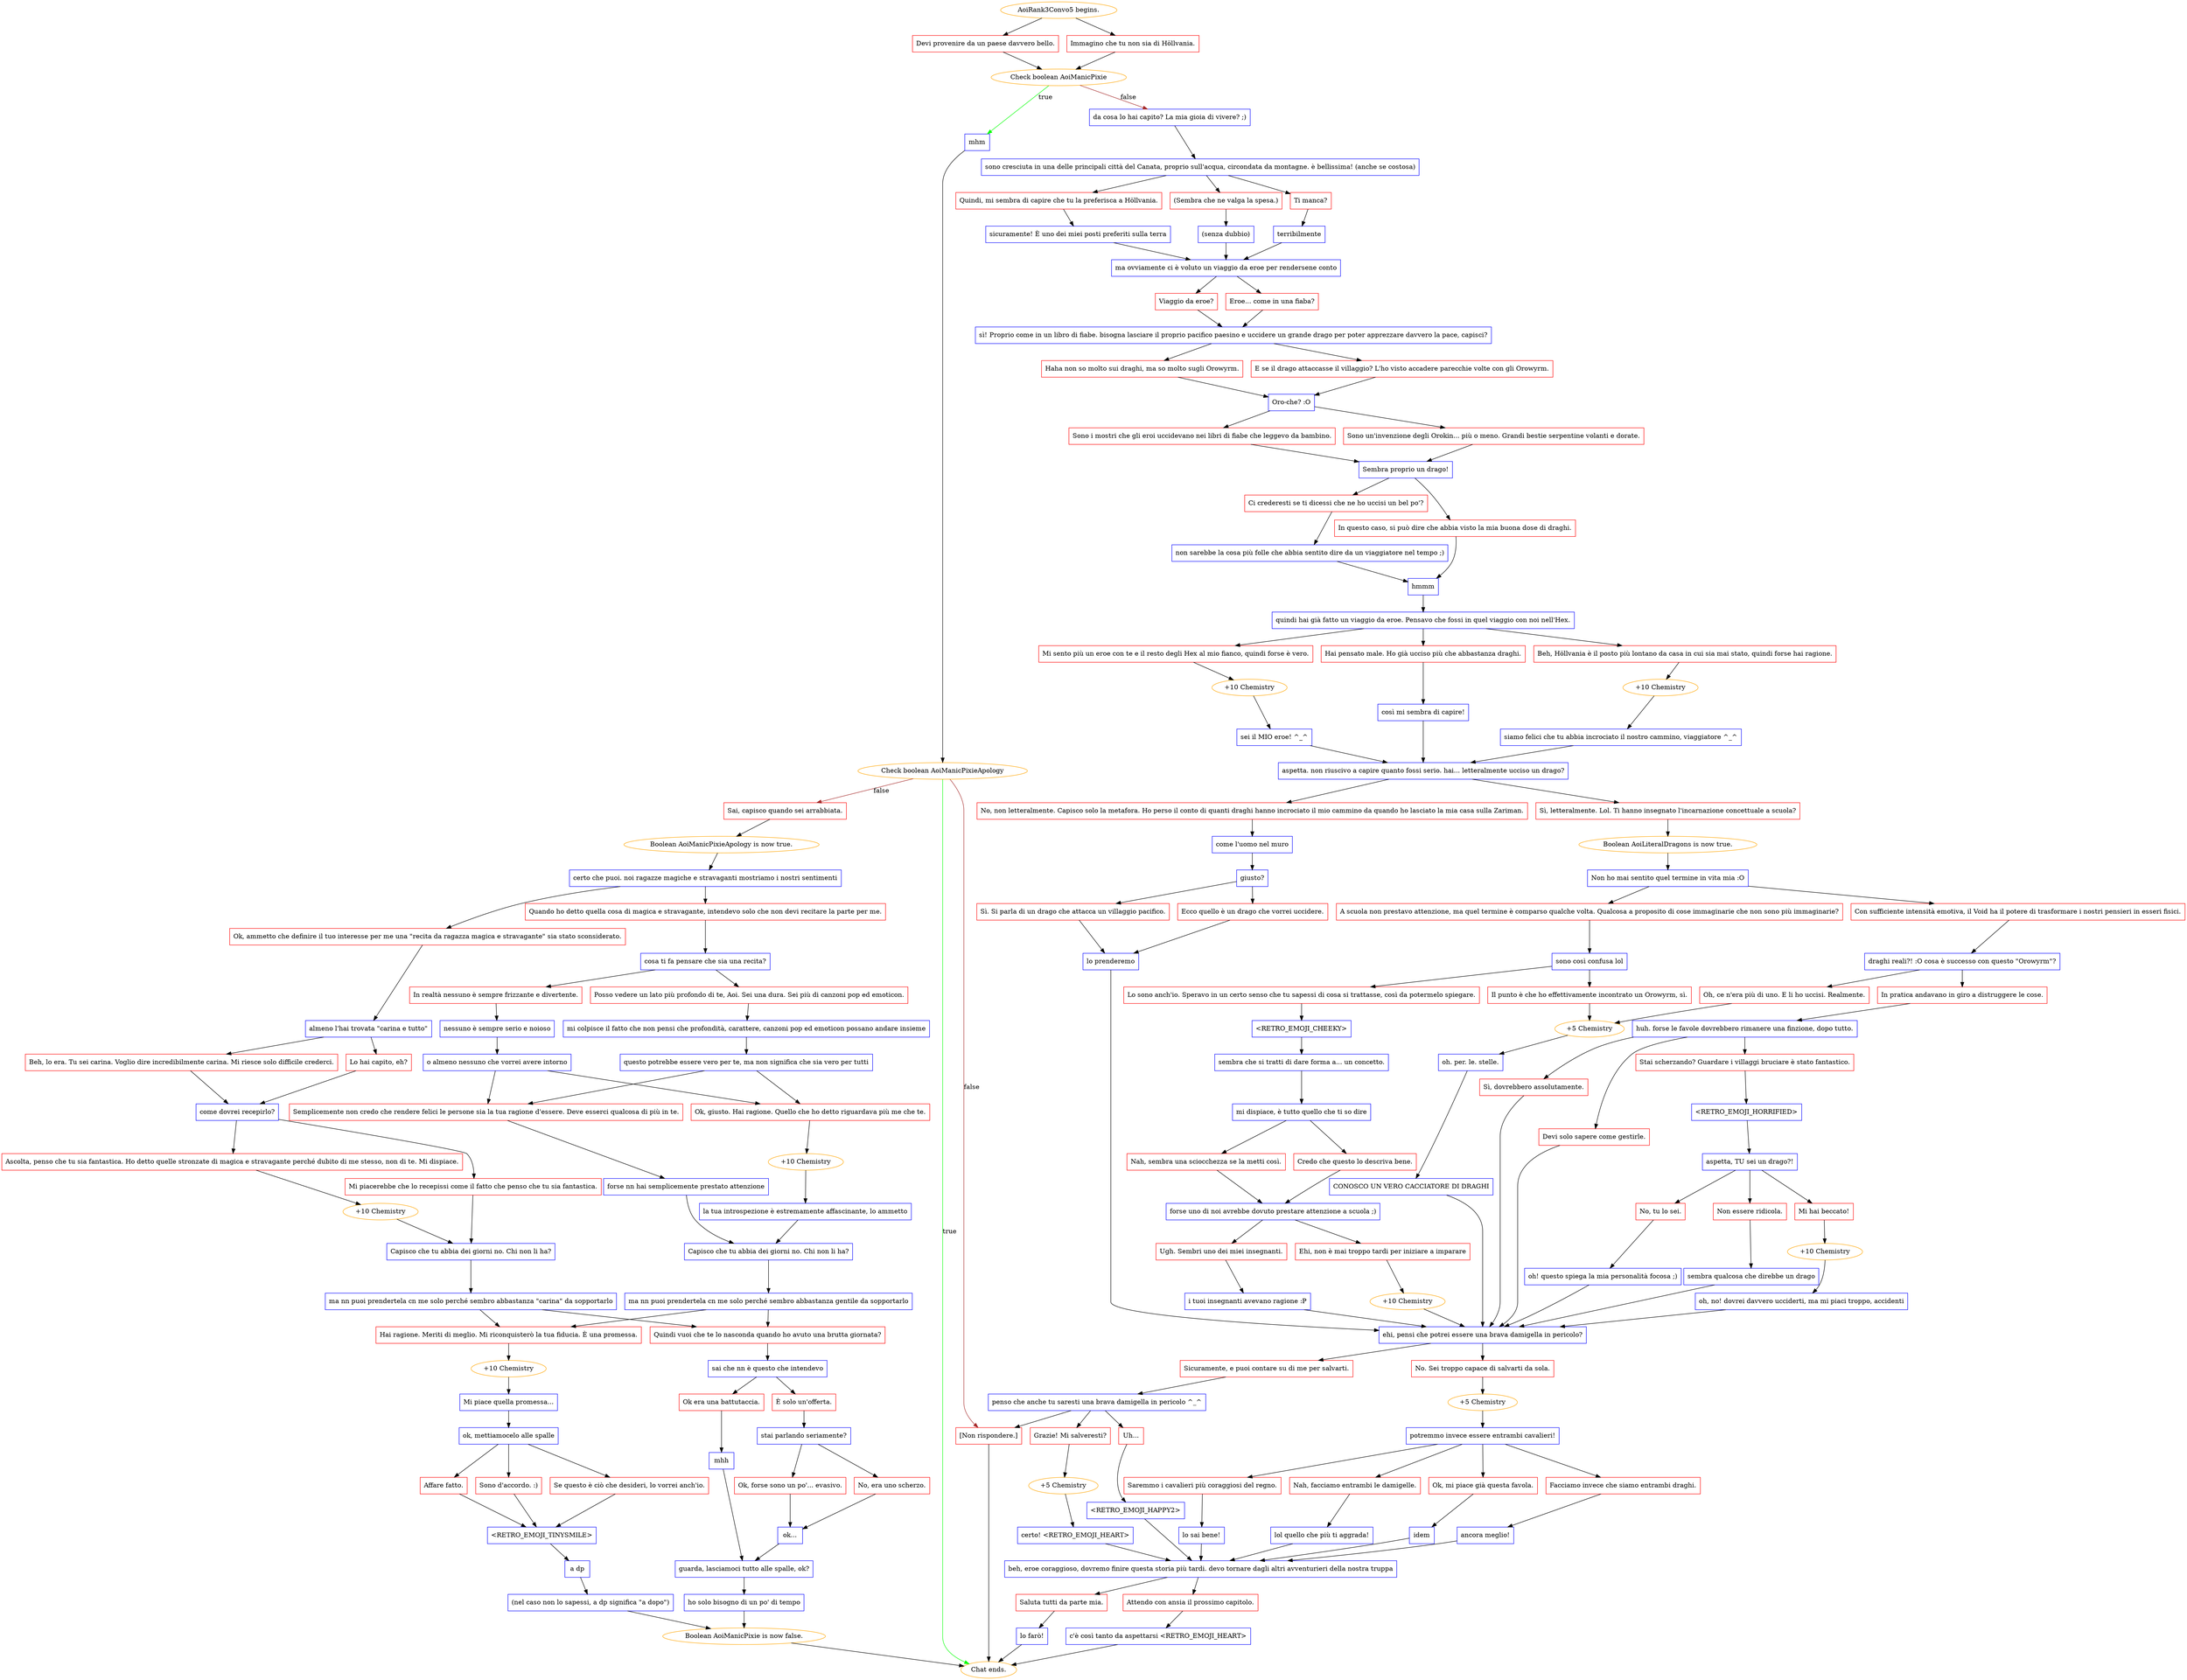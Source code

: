 digraph {
	"AoiRank3Convo5 begins." [color=orange];
		"AoiRank3Convo5 begins." -> j2426662276;
		"AoiRank3Convo5 begins." -> j69167133;
	j2426662276 [label="Devi provenire da un paese davvero bello.",shape=box,color=red];
		j2426662276 -> j2667000972;
	j69167133 [label="Immagino che tu non sia di Höllvania.",shape=box,color=red];
		j69167133 -> j2667000972;
	j2667000972 [label="Check boolean AoiManicPixie",color=orange];
		j2667000972 -> j1398128803 [label=true,color=green];
		j2667000972 -> j2614616466 [label=false,color=brown];
	j1398128803 [label="mhm",shape=box,color=blue];
		j1398128803 -> j1570464789;
	j2614616466 [label="da cosa lo hai capito? La mia gioia di vivere? ;)",shape=box,color=blue];
		j2614616466 -> j2109611128;
	j1570464789 [label="Check boolean AoiManicPixieApology",color=orange];
		j1570464789 -> "Chat ends." [label=true,color=green];
		j1570464789 -> j3134824607 [label=false,color=brown];
		j1570464789 -> j3968938462 [label=false,color=brown];
	j2109611128 [label="sono cresciuta in una delle principali città del Canata, proprio sull'acqua, circondata da montagne. è bellissima! (anche se costosa)",shape=box,color=blue];
		j2109611128 -> j2533328650;
		j2109611128 -> j3188595525;
		j2109611128 -> j4074309162;
	"Chat ends." [color=orange];
	j3134824607 [label="Sai, capisco quando sei arrabbiata.",shape=box,color=red];
		j3134824607 -> j2860588581;
	j3968938462 [label="[Non rispondere.]",shape=box,color=red];
		j3968938462 -> "Chat ends.";
	j2533328650 [label="Ti manca?",shape=box,color=red];
		j2533328650 -> j1691726721;
	j3188595525 [label="Quindi, mi sembra di capire che tu la preferisca a Höllvania.",shape=box,color=red];
		j3188595525 -> j3539632809;
	j4074309162 [label="(Sembra che ne valga la spesa.)",shape=box,color=red];
		j4074309162 -> j3300679735;
	j2860588581 [label="Boolean AoiManicPixieApology is now true.",color=orange];
		j2860588581 -> j366828908;
	j1691726721 [label="terribilmente",shape=box,color=blue];
		j1691726721 -> j1808974572;
	j3539632809 [label="sicuramente! È uno dei miei posti preferiti sulla terra",shape=box,color=blue];
		j3539632809 -> j1808974572;
	j3300679735 [label="(senza dubbio)",shape=box,color=blue];
		j3300679735 -> j1808974572;
	j366828908 [label="certo che puoi. noi ragazze magiche e stravaganti mostriamo i nostri sentimenti",shape=box,color=blue];
		j366828908 -> j2807043898;
		j366828908 -> j2640629548;
	j1808974572 [label="ma ovviamente ci è voluto un viaggio da eroe per rendersene conto",shape=box,color=blue];
		j1808974572 -> j2282505167;
		j1808974572 -> j4243258832;
	j2807043898 [label="Ok, ammetto che definire il tuo interesse per me una \"recita da ragazza magica e stravagante\" sia stato sconsiderato.",shape=box,color=red];
		j2807043898 -> j1687672416;
	j2640629548 [label="Quando ho detto quella cosa di magica e stravagante, intendevo solo che non devi recitare la parte per me.",shape=box,color=red];
		j2640629548 -> j3884749552;
	j2282505167 [label="Viaggio da eroe?",shape=box,color=red];
		j2282505167 -> j1996707697;
	j4243258832 [label="Eroe... come in una fiaba?",shape=box,color=red];
		j4243258832 -> j1996707697;
	j1687672416 [label="almeno l'hai trovata \"carina e tutto\"",shape=box,color=blue];
		j1687672416 -> j735403538;
		j1687672416 -> j2702754148;
	j3884749552 [label="cosa ti fa pensare che sia una recita?",shape=box,color=blue];
		j3884749552 -> j1525811171;
		j3884749552 -> j3698777378;
	j1996707697 [label="sì! Proprio come in un libro di fiabe. bisogna lasciare il proprio pacifico paesino e uccidere un grande drago per poter apprezzare davvero la pace, capisci?",shape=box,color=blue];
		j1996707697 -> j2920030040;
		j1996707697 -> j2897693374;
	j735403538 [label="Beh, lo era. Tu sei carina. Voglio dire incredibilmente carina. Mi riesce solo difficile crederci.",shape=box,color=red];
		j735403538 -> j2500394709;
	j2702754148 [label="Lo hai capito, eh?",shape=box,color=red];
		j2702754148 -> j2500394709;
	j1525811171 [label="In realtà nessuno è sempre frizzante e divertente.",shape=box,color=red];
		j1525811171 -> j2580313498;
	j3698777378 [label="Posso vedere un lato più profondo di te, Aoi. Sei una dura. Sei più di canzoni pop ed emoticon.",shape=box,color=red];
		j3698777378 -> j3222666762;
	j2920030040 [label="Haha non so molto sui draghi, ma so molto sugli Orowyrm.",shape=box,color=red];
		j2920030040 -> j2802074544;
	j2897693374 [label="E se il drago attaccasse il villaggio? L'ho visto accadere parecchie volte con gli Orowyrm.",shape=box,color=red];
		j2897693374 -> j2802074544;
	j2500394709 [label="come dovrei recepirlo?",shape=box,color=blue];
		j2500394709 -> j2871767890;
		j2500394709 -> j3309996401;
	j2580313498 [label="nessuno è sempre serio e noioso",shape=box,color=blue];
		j2580313498 -> j1219269148;
	j3222666762 [label="mi colpisce il fatto che non pensi che profondità, carattere, canzoni pop ed emoticon possano andare insieme",shape=box,color=blue];
		j3222666762 -> j272694179;
	j2802074544 [label="Oro-che? :O",shape=box,color=blue];
		j2802074544 -> j3144330298;
		j2802074544 -> j1387204545;
	j2871767890 [label="Ascolta, penso che tu sia fantastica. Ho detto quelle stronzate di magica e stravagante perché dubito di me stesso, non di te. Mi dispiace.",shape=box,color=red];
		j2871767890 -> j3027373484;
	j3309996401 [label="Mi piacerebbe che lo recepissi come il fatto che penso che tu sia fantastica.",shape=box,color=red];
		j3309996401 -> j2528489234;
	j1219269148 [label="o almeno nessuno che vorrei avere intorno",shape=box,color=blue];
		j1219269148 -> j2266216521;
		j1219269148 -> j1548050335;
	j272694179 [label="questo potrebbe essere vero per te, ma non significa che sia vero per tutti",shape=box,color=blue];
		j272694179 -> j1548050335;
		j272694179 -> j2266216521;
	j3144330298 [label="Sono i mostri che gli eroi uccidevano nei libri di fiabe che leggevo da bambino.",shape=box,color=red];
		j3144330298 -> j3186538348;
	j1387204545 [label="Sono un'invenzione degli Orokin... più o meno. Grandi bestie serpentine volanti e dorate.",shape=box,color=red];
		j1387204545 -> j3186538348;
	j3027373484 [label="+10 Chemistry",color=orange];
		j3027373484 -> j2528489234;
	j2528489234 [label="Capisco che tu abbia dei giorni no. Chi non li ha?",shape=box,color=blue];
		j2528489234 -> j2749988184;
	j2266216521 [label="Semplicemente non credo che rendere felici le persone sia la tua ragione d'essere. Deve esserci qualcosa di più in te.",shape=box,color=red];
		j2266216521 -> j2256245962;
	j1548050335 [label="Ok, giusto. Hai ragione. Quello che ho detto riguardava più me che te.",shape=box,color=red];
		j1548050335 -> j2918097119;
	j3186538348 [label="Sembra proprio un drago!",shape=box,color=blue];
		j3186538348 -> j1745909074;
		j3186538348 -> j2367782833;
	j2749988184 [label="ma nn puoi prendertela cn me solo perché sembro abbastanza \"carina\" da sopportarlo",shape=box,color=blue];
		j2749988184 -> j1015179326;
		j2749988184 -> j4286343840;
	j2256245962 [label="forse nn hai semplicemente prestato attenzione",shape=box,color=blue];
		j2256245962 -> j3706986299;
	j2918097119 [label="+10 Chemistry",color=orange];
		j2918097119 -> j1569494249;
	j1745909074 [label="Ci crederesti se ti dicessi che ne ho uccisi un bel po'?",shape=box,color=red];
		j1745909074 -> j959846442;
	j2367782833 [label="In questo caso, si può dire che abbia visto la mia buona dose di draghi.",shape=box,color=red];
		j2367782833 -> j1535188390;
	j1015179326 [label="Hai ragione. Meriti di meglio. Mi riconquisterò la tua fiducia. È una promessa.",shape=box,color=red];
		j1015179326 -> j1039943350;
	j4286343840 [label="Quindi vuoi che te lo nasconda quando ho avuto una brutta giornata?",shape=box,color=red];
		j4286343840 -> j1775894422;
	j3706986299 [label="Capisco che tu abbia dei giorni no. Chi non li ha?",shape=box,color=blue];
		j3706986299 -> j848568430;
	j1569494249 [label="la tua introspezione è estremamente affascinante, lo ammetto",shape=box,color=blue];
		j1569494249 -> j3706986299;
	j959846442 [label="non sarebbe la cosa più folle che abbia sentito dire da un viaggiatore nel tempo ;)",shape=box,color=blue];
		j959846442 -> j1535188390;
	j1535188390 [label="hmmm",shape=box,color=blue];
		j1535188390 -> j1742773386;
	j1039943350 [label="+10 Chemistry",color=orange];
		j1039943350 -> j2240467897;
	j1775894422 [label="sai che nn è questo che intendevo",shape=box,color=blue];
		j1775894422 -> j814658199;
		j1775894422 -> j62329419;
	j848568430 [label="ma nn puoi prendertela cn me solo perché sembro abbastanza gentile da sopportarlo",shape=box,color=blue];
		j848568430 -> j1015179326;
		j848568430 -> j4286343840;
	j1742773386 [label="quindi hai già fatto un viaggio da eroe. Pensavo che fossi in quel viaggio con noi nell'Hex.",shape=box,color=blue];
		j1742773386 -> j4082125874;
		j1742773386 -> j1723161693;
		j1742773386 -> j3811589561;
	j2240467897 [label="Mi piace quella promessa...",shape=box,color=blue];
		j2240467897 -> j1354210815;
	j814658199 [label="È solo un'offerta.",shape=box,color=red];
		j814658199 -> j3779279681;
	j62329419 [label="Ok era una battutaccia.",shape=box,color=red];
		j62329419 -> j666295926;
	j4082125874 [label="Beh, Höllvania è il posto più lontano da casa in cui sia mai stato, quindi forse hai ragione.",shape=box,color=red];
		j4082125874 -> j1851979039;
	j1723161693 [label="Mi sento più un eroe con te e il resto degli Hex al mio fianco, quindi forse è vero.",shape=box,color=red];
		j1723161693 -> j1961261787;
	j3811589561 [label="Hai pensato male. Ho già ucciso più che abbastanza draghi.",shape=box,color=red];
		j3811589561 -> j2202981138;
	j1354210815 [label="ok, mettiamocelo alle spalle",shape=box,color=blue];
		j1354210815 -> j1418469317;
		j1354210815 -> j2367350929;
		j1354210815 -> j3215440173;
	j3779279681 [label="stai parlando seriamente?",shape=box,color=blue];
		j3779279681 -> j3571815733;
		j3779279681 -> j4103552263;
	j666295926 [label="mhh",shape=box,color=blue];
		j666295926 -> j4016954569;
	j1851979039 [label="+10 Chemistry",color=orange];
		j1851979039 -> j2904439883;
	j1961261787 [label="+10 Chemistry",color=orange];
		j1961261787 -> j1592413220;
	j2202981138 [label="così mi sembra di capire!",shape=box,color=blue];
		j2202981138 -> j255407992;
	j1418469317 [label="Affare fatto.",shape=box,color=red];
		j1418469317 -> j1100720723;
	j2367350929 [label="Sono d'accordo. :)",shape=box,color=red];
		j2367350929 -> j1100720723;
	j3215440173 [label="Se questo è ciò che desideri, lo vorrei anch'io.",shape=box,color=red];
		j3215440173 -> j1100720723;
	j3571815733 [label="Ok, forse sono un po'... evasivo.",shape=box,color=red];
		j3571815733 -> j3067676689;
	j4103552263 [label="No, era uno scherzo.",shape=box,color=red];
		j4103552263 -> j3067676689;
	j4016954569 [label="guarda, lasciamoci tutto alle spalle, ok?",shape=box,color=blue];
		j4016954569 -> j4267486214;
	j2904439883 [label="siamo felici che tu abbia incrociato il nostro cammino, viaggiatore ^_^",shape=box,color=blue];
		j2904439883 -> j255407992;
	j1592413220 [label="sei il MIO eroe! ^_^",shape=box,color=blue];
		j1592413220 -> j255407992;
	j255407992 [label="aspetta. non riuscivo a capire quanto fossi serio. hai... letteralmente ucciso un drago?",shape=box,color=blue];
		j255407992 -> j530578242;
		j255407992 -> j544606272;
	j1100720723 [label="<RETRO_EMOJI_TINYSMILE>",shape=box,color=blue];
		j1100720723 -> j821228829;
	j3067676689 [label="ok...",shape=box,color=blue];
		j3067676689 -> j4016954569;
	j4267486214 [label="ho solo bisogno di un po' di tempo",shape=box,color=blue];
		j4267486214 -> j4025535607;
	j530578242 [label="Sì, letteralmente. Lol. Ti hanno insegnato l'incarnazione concettuale a scuola?",shape=box,color=red];
		j530578242 -> j2759504503;
	j544606272 [label="No, non letteralmente. Capisco solo la metafora. Ho perso il conto di quanti draghi hanno incrociato il mio cammino da quando ho lasciato la mia casa sulla Zariman.",shape=box,color=red];
		j544606272 -> j3679054493;
	j821228829 [label="a dp",shape=box,color=blue];
		j821228829 -> j2065203420;
	j4025535607 [label="Boolean AoiManicPixie is now false.",color=orange];
		j4025535607 -> "Chat ends.";
	j2759504503 [label="Boolean AoiLiteralDragons is now true.",color=orange];
		j2759504503 -> j1297695786;
	j3679054493 [label="come l'uomo nel muro",shape=box,color=blue];
		j3679054493 -> j2342137415;
	j2065203420 [label="(nel caso non lo sapessi, a dp significa \"a dopo\")",shape=box,color=blue];
		j2065203420 -> j4025535607;
	j1297695786 [label="Non ho mai sentito quel termine in vita mia :O",shape=box,color=blue];
		j1297695786 -> j3213790639;
		j1297695786 -> j2925196504;
	j2342137415 [label="giusto?",shape=box,color=blue];
		j2342137415 -> j316934056;
		j2342137415 -> j1563907346;
	j3213790639 [label="A scuola non prestavo attenzione, ma quel termine è comparso qualche volta. Qualcosa a proposito di cose immaginarie che non sono più immaginarie?",shape=box,color=red];
		j3213790639 -> j2761662340;
	j2925196504 [label="Con sufficiente intensità emotiva, il Void ha il potere di trasformare i nostri pensieri in esseri fisici.",shape=box,color=red];
		j2925196504 -> j3661063413;
	j316934056 [label="Sì. Si parla di un drago che attacca un villaggio pacifico.",shape=box,color=red];
		j316934056 -> j2680726816;
	j1563907346 [label="Ecco quello è un drago che vorrei uccidere.",shape=box,color=red];
		j1563907346 -> j2680726816;
	j2761662340 [label="sono così confusa lol",shape=box,color=blue];
		j2761662340 -> j639798740;
		j2761662340 -> j4253261887;
	j3661063413 [label="draghi reali?! :O cosa è successo con questo \"Orowyrm\"?",shape=box,color=blue];
		j3661063413 -> j2740858034;
		j3661063413 -> j1654882316;
	j2680726816 [label="lo prenderemo",shape=box,color=blue];
		j2680726816 -> j2269069213;
	j639798740 [label="Lo sono anch'io. Speravo in un certo senso che tu sapessi di cosa si trattasse, così da potermelo spiegare.",shape=box,color=red];
		j639798740 -> j1377559786;
	j4253261887 [label="Il punto è che ho effettivamente incontrato un Orowyrm, sì.",shape=box,color=red];
		j4253261887 -> j634349803;
	j2740858034 [label="Oh, ce n'era più di uno. E li ho uccisi. Realmente.",shape=box,color=red];
		j2740858034 -> j634349803;
	j1654882316 [label="In pratica andavano in giro a distruggere le cose.",shape=box,color=red];
		j1654882316 -> j1691048970;
	j2269069213 [label="ehi, pensi che potrei essere una brava damigella in pericolo?",shape=box,color=blue];
		j2269069213 -> j3395118239;
		j2269069213 -> j917348565;
	j1377559786 [label="<RETRO_EMOJI_CHEEKY>",shape=box,color=blue];
		j1377559786 -> j3087722703;
	j634349803 [label="+5 Chemistry",color=orange];
		j634349803 -> j2286159262;
	j1691048970 [label="huh. forse le favole dovrebbero rimanere una finzione, dopo tutto.",shape=box,color=blue];
		j1691048970 -> j1097386551;
		j1691048970 -> j1919471295;
		j1691048970 -> j3436590529;
	j3395118239 [label="Sicuramente, e puoi contare su di me per salvarti.",shape=box,color=red];
		j3395118239 -> j234533469;
	j917348565 [label="No. Sei troppo capace di salvarti da sola.",shape=box,color=red];
		j917348565 -> j194303985;
	j3087722703 [label="sembra che si tratti di dare forma a... un concetto.",shape=box,color=blue];
		j3087722703 -> j980536420;
	j2286159262 [label="oh. per. le. stelle.",shape=box,color=blue];
		j2286159262 -> j2115345727;
	j1097386551 [label="Sì, dovrebbero assolutamente.",shape=box,color=red];
		j1097386551 -> j2269069213;
	j1919471295 [label="Devi solo sapere come gestirle.",shape=box,color=red];
		j1919471295 -> j2269069213;
	j3436590529 [label="Stai scherzando? Guardare i villaggi bruciare è stato fantastico.",shape=box,color=red];
		j3436590529 -> j3299327552;
	j234533469 [label="penso che anche tu saresti una brava damigella in pericolo ^_^",shape=box,color=blue];
		j234533469 -> j2756389464;
		j234533469 -> j4098125406;
		j234533469 -> j3968938462;
	j194303985 [label="+5 Chemistry",color=orange];
		j194303985 -> j2786429060;
	j980536420 [label="mi dispiace, è tutto quello che ti so dire",shape=box,color=blue];
		j980536420 -> j3011545478;
		j980536420 -> j2865527469;
	j2115345727 [label="CONOSCO UN VERO CACCIATORE DI DRAGHI",shape=box,color=blue];
		j2115345727 -> j2269069213;
	j3299327552 [label="<RETRO_EMOJI_HORRIFIED>",shape=box,color=blue];
		j3299327552 -> j1744836837;
	j2756389464 [label="Grazie! Mi salveresti?",shape=box,color=red];
		j2756389464 -> j638374492;
	j4098125406 [label="Uh...",shape=box,color=red];
		j4098125406 -> j3826347972;
	j2786429060 [label="potremmo invece essere entrambi cavalieri!",shape=box,color=blue];
		j2786429060 -> j2346749609;
		j2786429060 -> j1975043582;
		j2786429060 -> j2384613331;
		j2786429060 -> j286332909;
	j3011545478 [label="Credo che questo lo descriva bene.",shape=box,color=red];
		j3011545478 -> j3247564107;
	j2865527469 [label="Nah, sembra una sciocchezza se la metti così.",shape=box,color=red];
		j2865527469 -> j3247564107;
	j1744836837 [label="aspetta, TU sei un drago?!",shape=box,color=blue];
		j1744836837 -> j1414458861;
		j1744836837 -> j3302286572;
		j1744836837 -> j2962514670;
	j638374492 [label="+5 Chemistry",color=orange];
		j638374492 -> j2486161362;
	j3826347972 [label="<RETRO_EMOJI_HAPPY2>",shape=box,color=blue];
		j3826347972 -> j3093559918;
	j2346749609 [label="Ok, mi piace già questa favola.",shape=box,color=red];
		j2346749609 -> j3360714568;
	j1975043582 [label="Facciamo invece che siamo entrambi draghi.",shape=box,color=red];
		j1975043582 -> j988086108;
	j2384613331 [label="Saremmo i cavalieri più coraggiosi del regno.",shape=box,color=red];
		j2384613331 -> j569014326;
	j286332909 [label="Nah, facciamo entrambi le damigelle.",shape=box,color=red];
		j286332909 -> j2619478278;
	j3247564107 [label="forse uno di noi avrebbe dovuto prestare attenzione a scuola ;)",shape=box,color=blue];
		j3247564107 -> j2879859570;
		j3247564107 -> j3885489704;
	j1414458861 [label="Mi hai beccato!",shape=box,color=red];
		j1414458861 -> j3135417608;
	j3302286572 [label="No, tu lo sei.",shape=box,color=red];
		j3302286572 -> j3706794460;
	j2962514670 [label="Non essere ridicola.",shape=box,color=red];
		j2962514670 -> j2956995001;
	j2486161362 [label="certo! <RETRO_EMOJI_HEART>",shape=box,color=blue];
		j2486161362 -> j3093559918;
	j3093559918 [label="beh, eroe coraggioso, dovremo finire questa storia più tardi. devo tornare dagli altri avventurieri della nostra truppa",shape=box,color=blue];
		j3093559918 -> j64707292;
		j3093559918 -> j1728827752;
	j3360714568 [label="idem",shape=box,color=blue];
		j3360714568 -> j3093559918;
	j988086108 [label="ancora meglio!",shape=box,color=blue];
		j988086108 -> j3093559918;
	j569014326 [label="lo sai bene!",shape=box,color=blue];
		j569014326 -> j3093559918;
	j2619478278 [label="lol quello che più ti aggrada!",shape=box,color=blue];
		j2619478278 -> j3093559918;
	j2879859570 [label="Ehi, non è mai troppo tardi per iniziare a imparare",shape=box,color=red];
		j2879859570 -> j413536604;
	j3885489704 [label="Ugh. Sembri uno dei miei insegnanti.",shape=box,color=red];
		j3885489704 -> j1746956812;
	j3135417608 [label="+10 Chemistry",color=orange];
		j3135417608 -> j3308689327;
	j3706794460 [label="oh! questo spiega la mia personalità focosa ;)",shape=box,color=blue];
		j3706794460 -> j2269069213;
	j2956995001 [label="sembra qualcosa che direbbe un drago",shape=box,color=blue];
		j2956995001 -> j2269069213;
	j64707292 [label="Saluta tutti da parte mia.",shape=box,color=red];
		j64707292 -> j1837092826;
	j1728827752 [label="Attendo con ansia il prossimo capitolo.",shape=box,color=red];
		j1728827752 -> j3502837888;
	j413536604 [label="+10 Chemistry",color=orange];
		j413536604 -> j2269069213;
	j1746956812 [label="i tuoi insegnanti avevano ragione :P",shape=box,color=blue];
		j1746956812 -> j2269069213;
	j3308689327 [label="oh, no! dovrei davvero ucciderti, ma mi piaci troppo, accidenti",shape=box,color=blue];
		j3308689327 -> j2269069213;
	j1837092826 [label="lo farò!",shape=box,color=blue];
		j1837092826 -> "Chat ends.";
	j3502837888 [label="c'è così tanto da aspettarsi <RETRO_EMOJI_HEART>",shape=box,color=blue];
		j3502837888 -> "Chat ends.";
}